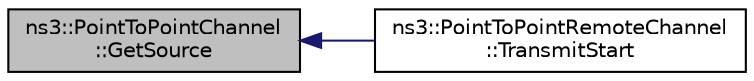 digraph "ns3::PointToPointChannel::GetSource"
{
  edge [fontname="Helvetica",fontsize="10",labelfontname="Helvetica",labelfontsize="10"];
  node [fontname="Helvetica",fontsize="10",shape=record];
  rankdir="LR";
  Node1 [label="ns3::PointToPointChannel\l::GetSource",height=0.2,width=0.4,color="black", fillcolor="grey75", style="filled", fontcolor="black"];
  Node1 -> Node2 [dir="back",color="midnightblue",fontsize="10",style="solid"];
  Node2 [label="ns3::PointToPointRemoteChannel\l::TransmitStart",height=0.2,width=0.4,color="black", fillcolor="white", style="filled",URL="$d9/de4/classns3_1_1PointToPointRemoteChannel.html#adf3cd554e4987c346dff17b536753ffd",tooltip="Transmit the packet. "];
}
